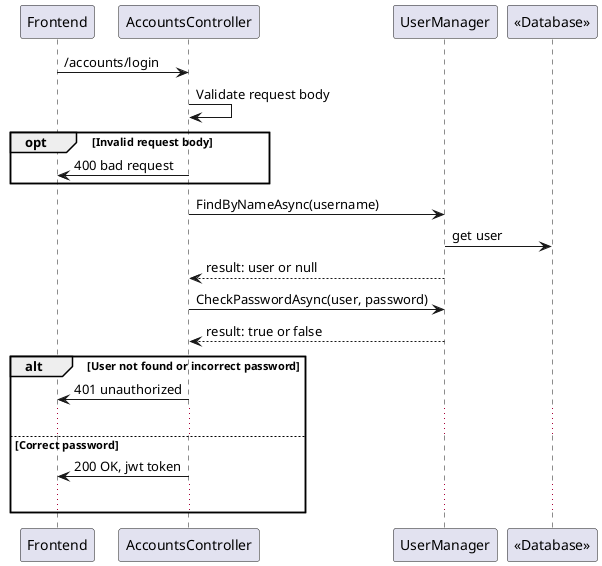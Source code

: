 
@startuml

participant "Frontend" as Frontend
participant "AccountsController" as AccountsController
participant "UserManager" as UserManager
participant "<<Database>>" as Database

Frontend -> AccountsController: /accounts/login
AccountsController -> AccountsController: Validate request body
opt Invalid request body
AccountsController -> Frontend: 400 bad request 
end
AccountsController -> UserManager: FindByNameAsync(username)
UserManager -> Database: get user

UserManager --> AccountsController: result: user or null

AccountsController -> UserManager: CheckPasswordAsync(user, password)
UserManager --> AccountsController: result: true or false

alt User not found or incorrect password

AccountsController -> Frontend: 401 unauthorized
...
else Correct password

AccountsController -> Frontend: 200 OK, jwt token
...
end



@enduml